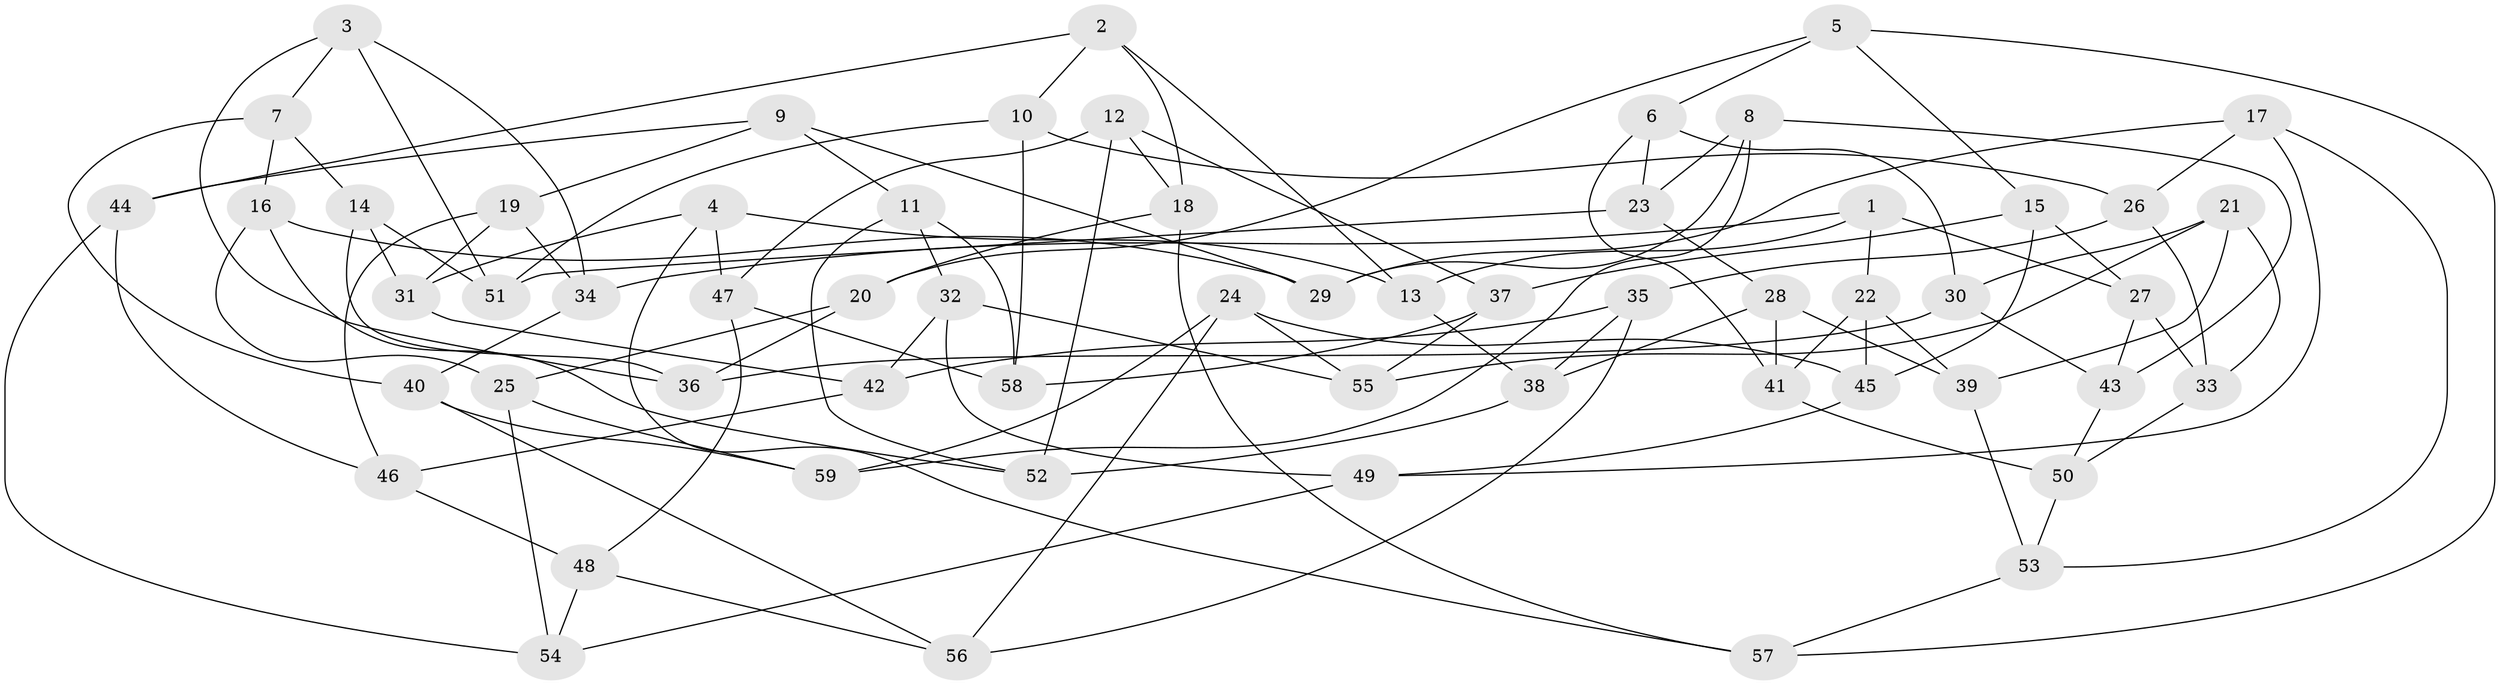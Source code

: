 // coarse degree distribution, {8: 0.15789473684210525, 2: 0.05263157894736842, 5: 0.15789473684210525, 6: 0.10526315789473684, 9: 0.2631578947368421, 4: 0.15789473684210525, 7: 0.05263157894736842, 3: 0.05263157894736842}
// Generated by graph-tools (version 1.1) at 2025/53/03/04/25 22:53:43]
// undirected, 59 vertices, 118 edges
graph export_dot {
  node [color=gray90,style=filled];
  1;
  2;
  3;
  4;
  5;
  6;
  7;
  8;
  9;
  10;
  11;
  12;
  13;
  14;
  15;
  16;
  17;
  18;
  19;
  20;
  21;
  22;
  23;
  24;
  25;
  26;
  27;
  28;
  29;
  30;
  31;
  32;
  33;
  34;
  35;
  36;
  37;
  38;
  39;
  40;
  41;
  42;
  43;
  44;
  45;
  46;
  47;
  48;
  49;
  50;
  51;
  52;
  53;
  54;
  55;
  56;
  57;
  58;
  59;
  1 -- 34;
  1 -- 22;
  1 -- 13;
  1 -- 27;
  2 -- 13;
  2 -- 44;
  2 -- 10;
  2 -- 18;
  3 -- 34;
  3 -- 51;
  3 -- 36;
  3 -- 7;
  4 -- 57;
  4 -- 31;
  4 -- 47;
  4 -- 13;
  5 -- 15;
  5 -- 6;
  5 -- 57;
  5 -- 20;
  6 -- 41;
  6 -- 23;
  6 -- 30;
  7 -- 40;
  7 -- 16;
  7 -- 14;
  8 -- 43;
  8 -- 59;
  8 -- 23;
  8 -- 29;
  9 -- 11;
  9 -- 29;
  9 -- 19;
  9 -- 44;
  10 -- 26;
  10 -- 58;
  10 -- 51;
  11 -- 32;
  11 -- 58;
  11 -- 52;
  12 -- 52;
  12 -- 37;
  12 -- 47;
  12 -- 18;
  13 -- 38;
  14 -- 36;
  14 -- 31;
  14 -- 51;
  15 -- 37;
  15 -- 45;
  15 -- 27;
  16 -- 25;
  16 -- 52;
  16 -- 29;
  17 -- 49;
  17 -- 53;
  17 -- 29;
  17 -- 26;
  18 -- 20;
  18 -- 57;
  19 -- 46;
  19 -- 34;
  19 -- 31;
  20 -- 25;
  20 -- 36;
  21 -- 30;
  21 -- 55;
  21 -- 39;
  21 -- 33;
  22 -- 45;
  22 -- 41;
  22 -- 39;
  23 -- 51;
  23 -- 28;
  24 -- 45;
  24 -- 59;
  24 -- 56;
  24 -- 55;
  25 -- 54;
  25 -- 59;
  26 -- 35;
  26 -- 33;
  27 -- 33;
  27 -- 43;
  28 -- 38;
  28 -- 39;
  28 -- 41;
  30 -- 43;
  30 -- 36;
  31 -- 42;
  32 -- 49;
  32 -- 55;
  32 -- 42;
  33 -- 50;
  34 -- 40;
  35 -- 38;
  35 -- 42;
  35 -- 56;
  37 -- 55;
  37 -- 58;
  38 -- 52;
  39 -- 53;
  40 -- 59;
  40 -- 56;
  41 -- 50;
  42 -- 46;
  43 -- 50;
  44 -- 54;
  44 -- 46;
  45 -- 49;
  46 -- 48;
  47 -- 58;
  47 -- 48;
  48 -- 56;
  48 -- 54;
  49 -- 54;
  50 -- 53;
  53 -- 57;
}
